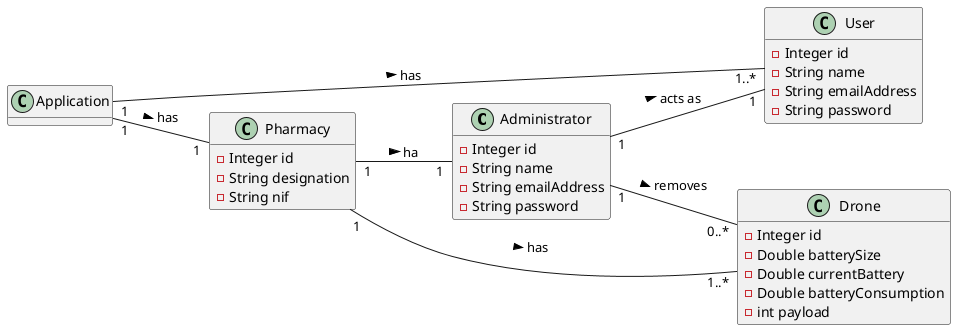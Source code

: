 @startuml
hide methods
left to right direction

class Administrator {
    -Integer id
    -String name
    -String emailAddress
    -String password
}

class Drone {
    -Integer id
    -Double batterySize
    -Double currentBattery
    -Double batteryConsumption
    -int payload
}

class Application {

}

class User {
    -Integer id
    -String name
    -String emailAddress
    -String password
}

class Pharmacy {
    -Integer id
    -String designation
    -String nif
}



Administrator "1" -- "0..*" Drone: removes >
Administrator "1" -- "1" User: acts as >

Pharmacy "1" -- "1..*" Drone: has >
Pharmacy "1" -- "1" Administrator: ha >
Application "1" -- "1..*" User: has >
Application "1" -- "1" Pharmacy: has >

@enduml
